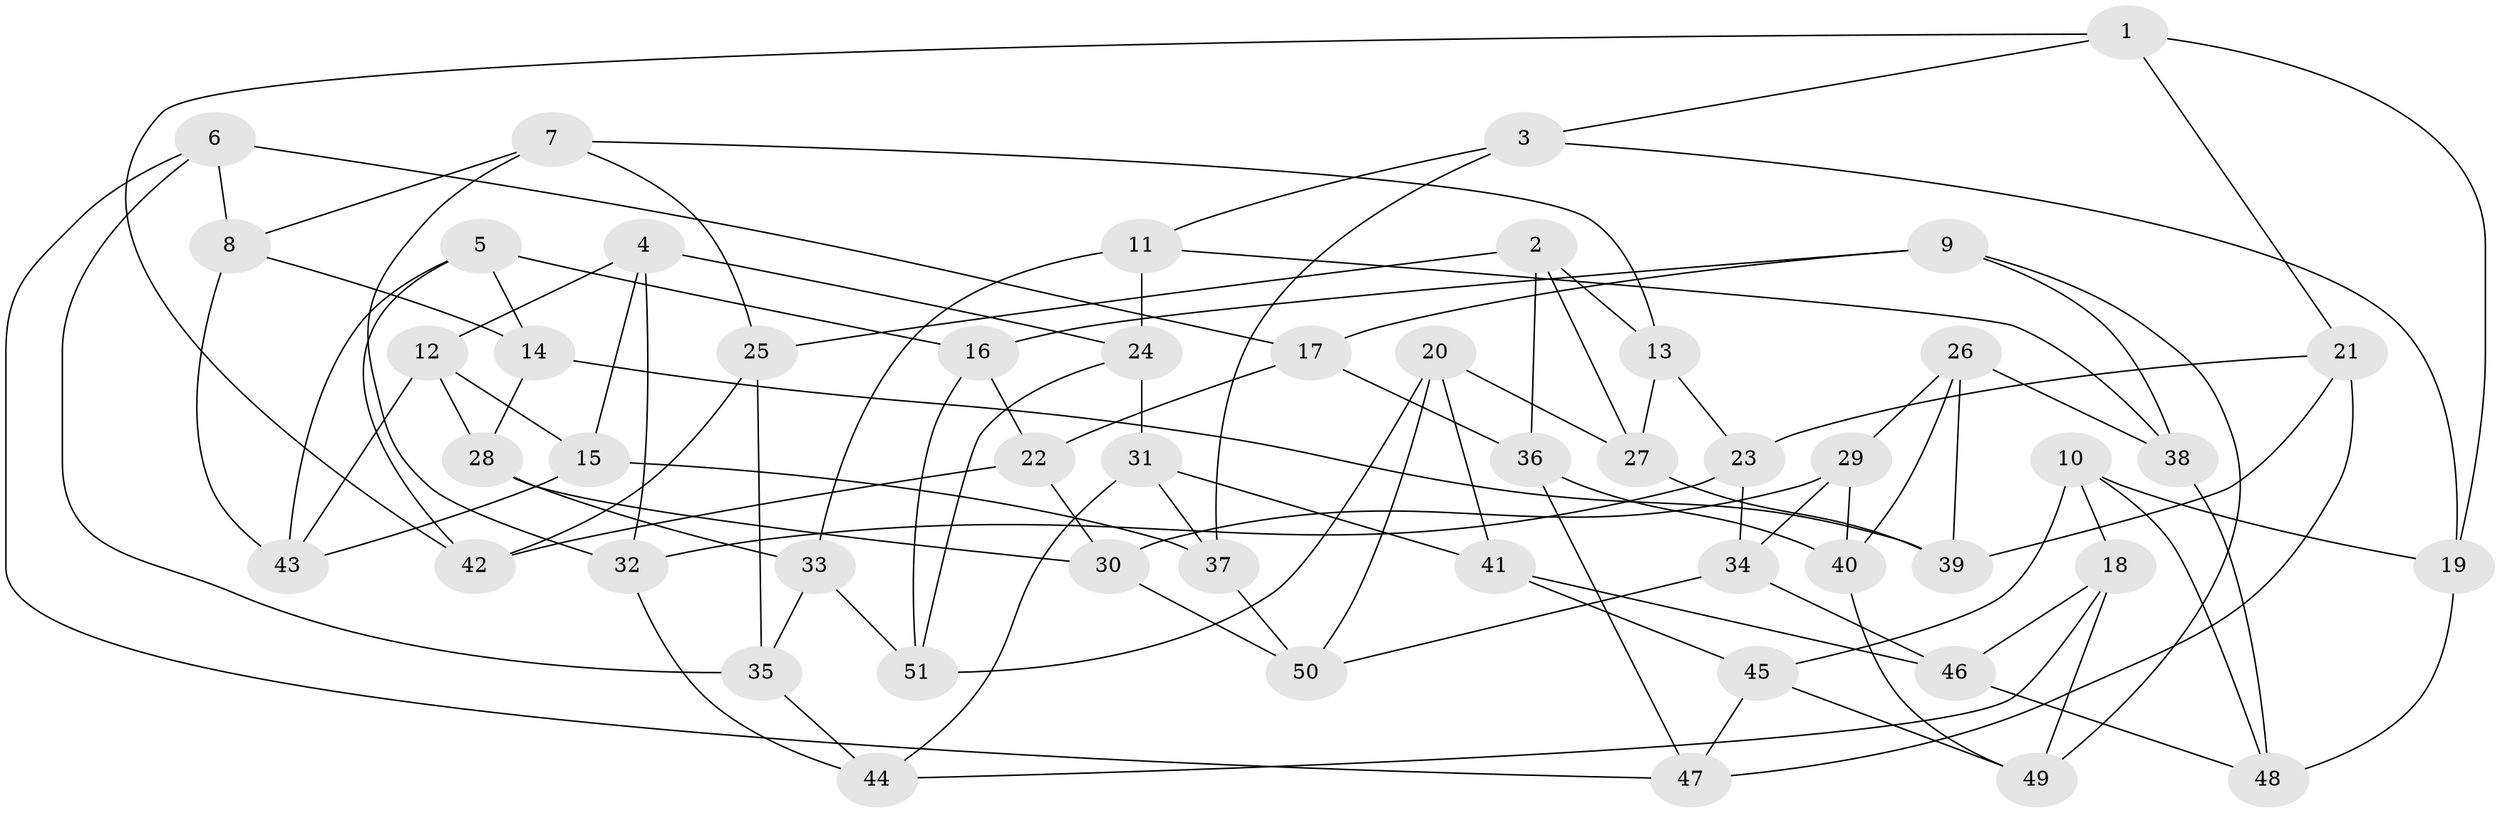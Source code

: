 // coarse degree distribution, {7: 0.06666666666666667, 5: 0.13333333333333333, 10: 0.13333333333333333, 4: 0.2, 6: 0.4, 3: 0.06666666666666667}
// Generated by graph-tools (version 1.1) at 2025/20/03/04/25 18:20:28]
// undirected, 51 vertices, 102 edges
graph export_dot {
graph [start="1"]
  node [color=gray90,style=filled];
  1;
  2;
  3;
  4;
  5;
  6;
  7;
  8;
  9;
  10;
  11;
  12;
  13;
  14;
  15;
  16;
  17;
  18;
  19;
  20;
  21;
  22;
  23;
  24;
  25;
  26;
  27;
  28;
  29;
  30;
  31;
  32;
  33;
  34;
  35;
  36;
  37;
  38;
  39;
  40;
  41;
  42;
  43;
  44;
  45;
  46;
  47;
  48;
  49;
  50;
  51;
  1 -- 21;
  1 -- 42;
  1 -- 19;
  1 -- 3;
  2 -- 27;
  2 -- 13;
  2 -- 25;
  2 -- 36;
  3 -- 19;
  3 -- 11;
  3 -- 37;
  4 -- 12;
  4 -- 32;
  4 -- 24;
  4 -- 15;
  5 -- 16;
  5 -- 42;
  5 -- 43;
  5 -- 14;
  6 -- 17;
  6 -- 47;
  6 -- 8;
  6 -- 35;
  7 -- 8;
  7 -- 13;
  7 -- 25;
  7 -- 32;
  8 -- 14;
  8 -- 43;
  9 -- 17;
  9 -- 49;
  9 -- 38;
  9 -- 16;
  10 -- 18;
  10 -- 48;
  10 -- 19;
  10 -- 45;
  11 -- 24;
  11 -- 33;
  11 -- 38;
  12 -- 28;
  12 -- 15;
  12 -- 43;
  13 -- 27;
  13 -- 23;
  14 -- 28;
  14 -- 39;
  15 -- 43;
  15 -- 37;
  16 -- 22;
  16 -- 51;
  17 -- 22;
  17 -- 36;
  18 -- 49;
  18 -- 46;
  18 -- 44;
  19 -- 48;
  20 -- 41;
  20 -- 50;
  20 -- 51;
  20 -- 27;
  21 -- 23;
  21 -- 47;
  21 -- 39;
  22 -- 42;
  22 -- 30;
  23 -- 34;
  23 -- 32;
  24 -- 51;
  24 -- 31;
  25 -- 35;
  25 -- 42;
  26 -- 38;
  26 -- 29;
  26 -- 40;
  26 -- 39;
  27 -- 39;
  28 -- 33;
  28 -- 30;
  29 -- 34;
  29 -- 40;
  29 -- 30;
  30 -- 50;
  31 -- 37;
  31 -- 41;
  31 -- 44;
  32 -- 44;
  33 -- 35;
  33 -- 51;
  34 -- 50;
  34 -- 46;
  35 -- 44;
  36 -- 40;
  36 -- 47;
  37 -- 50;
  38 -- 48;
  40 -- 49;
  41 -- 45;
  41 -- 46;
  45 -- 49;
  45 -- 47;
  46 -- 48;
}
